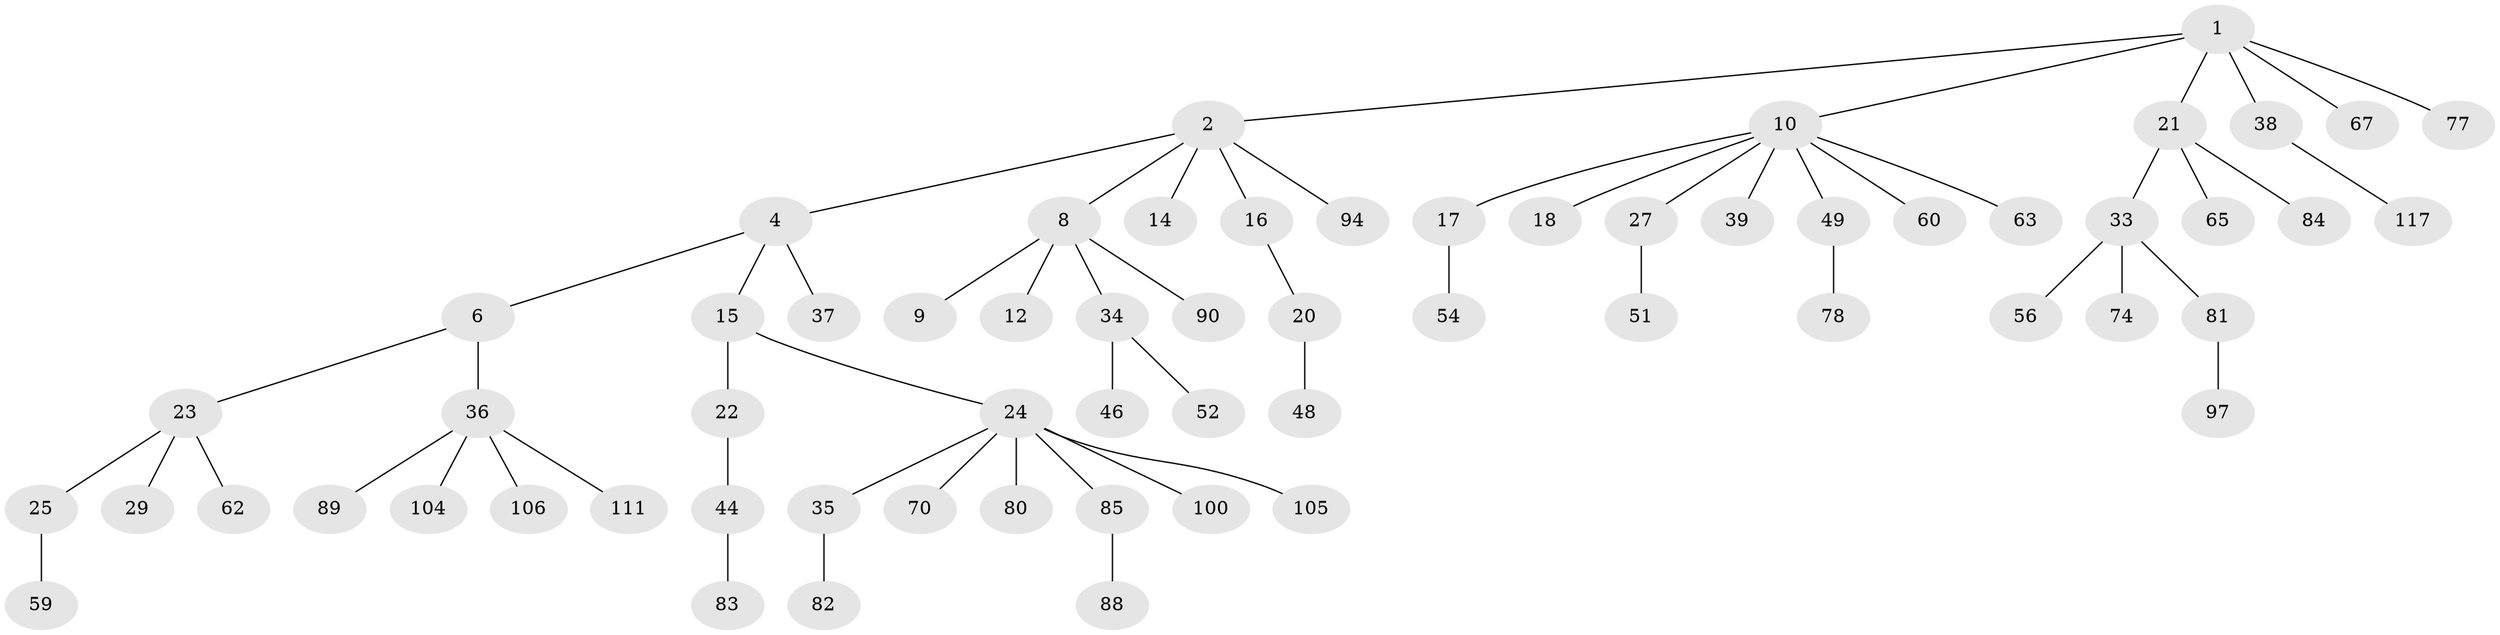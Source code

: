 // original degree distribution, {4: 0.07936507936507936, 3: 0.07142857142857142, 6: 0.031746031746031744, 2: 0.30158730158730157, 5: 0.023809523809523808, 1: 0.48412698412698413, 7: 0.007936507936507936}
// Generated by graph-tools (version 1.1) at 2025/15/03/09/25 04:15:33]
// undirected, 63 vertices, 62 edges
graph export_dot {
graph [start="1"]
  node [color=gray90,style=filled];
  1 [super="+7"];
  2 [super="+5+3"];
  4;
  6 [super="+68"];
  8 [super="+26+50+28"];
  9;
  10 [super="+13+11"];
  12 [super="+120"];
  14;
  15 [super="+75+19"];
  16;
  17;
  18;
  20;
  21;
  22;
  23;
  24;
  25;
  27 [super="+30+122"];
  29;
  33 [super="+57+40+66"];
  34 [super="+42"];
  35;
  36 [super="+47"];
  37 [super="+71"];
  38 [super="+103"];
  39;
  44 [super="+45"];
  46 [super="+76"];
  48;
  49 [super="+72"];
  51;
  52 [super="+119+99+61"];
  54;
  56 [super="+64"];
  59;
  60;
  62;
  63;
  65;
  67;
  70 [super="+91"];
  74;
  77;
  78;
  80;
  81;
  82;
  83;
  84 [super="+95"];
  85 [super="+86"];
  88;
  89 [super="+110"];
  90;
  94;
  97;
  100;
  104;
  105;
  106;
  111;
  117;
  1 -- 2;
  1 -- 38;
  1 -- 67;
  1 -- 10;
  1 -- 21;
  1 -- 77;
  2 -- 94;
  2 -- 16;
  2 -- 4;
  2 -- 8;
  2 -- 14;
  4 -- 6;
  4 -- 15;
  4 -- 37;
  6 -- 23;
  6 -- 36;
  8 -- 9;
  8 -- 12;
  8 -- 34;
  8 -- 90;
  10 -- 27;
  10 -- 49;
  10 -- 63;
  10 -- 17;
  10 -- 60;
  10 -- 39;
  10 -- 18;
  15 -- 24;
  15 -- 22;
  16 -- 20;
  17 -- 54;
  20 -- 48;
  21 -- 33;
  21 -- 65;
  21 -- 84;
  22 -- 44;
  23 -- 25;
  23 -- 29;
  23 -- 62;
  24 -- 35;
  24 -- 70;
  24 -- 80;
  24 -- 85;
  24 -- 100;
  24 -- 105;
  25 -- 59;
  27 -- 51;
  33 -- 74;
  33 -- 56;
  33 -- 81;
  34 -- 46;
  34 -- 52;
  35 -- 82;
  36 -- 104;
  36 -- 106;
  36 -- 111;
  36 -- 89;
  38 -- 117;
  44 -- 83;
  49 -- 78;
  81 -- 97;
  85 -- 88;
}
